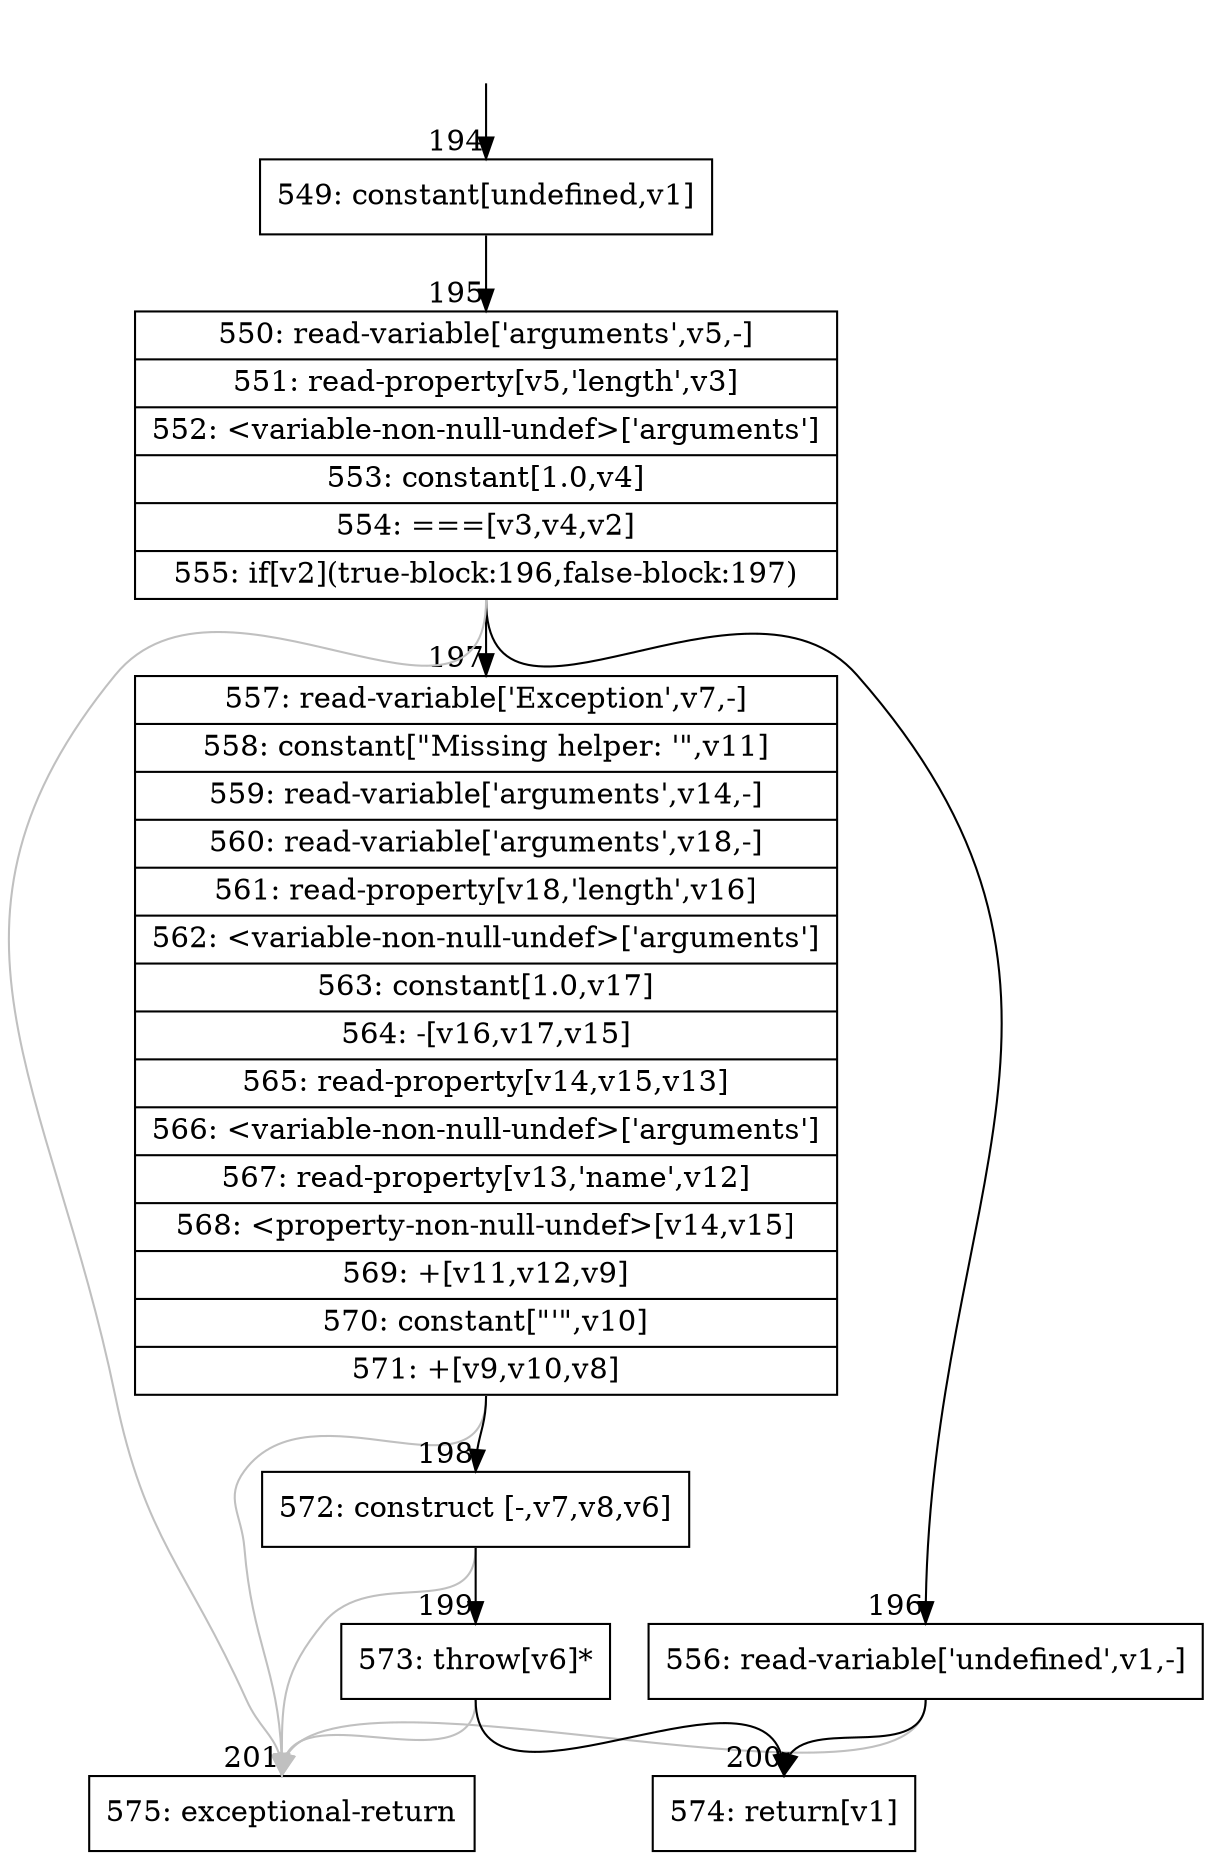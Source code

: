 digraph {
rankdir="TD"
BB_entry23[shape=none,label=""];
BB_entry23 -> BB194 [tailport=s, headport=n, headlabel="    194"]
BB194 [shape=record label="{549: constant[undefined,v1]}" ] 
BB194 -> BB195 [tailport=s, headport=n, headlabel="      195"]
BB195 [shape=record label="{550: read-variable['arguments',v5,-]|551: read-property[v5,'length',v3]|552: \<variable-non-null-undef\>['arguments']|553: constant[1.0,v4]|554: ===[v3,v4,v2]|555: if[v2](true-block:196,false-block:197)}" ] 
BB195 -> BB196 [tailport=s, headport=n, headlabel="      196"]
BB195 -> BB197 [tailport=s, headport=n, headlabel="      197"]
BB195 -> BB201 [tailport=s, headport=n, color=gray, headlabel="      201"]
BB196 [shape=record label="{556: read-variable['undefined',v1,-]}" ] 
BB196 -> BB200 [tailport=s, headport=n, headlabel="      200"]
BB196 -> BB201 [tailport=s, headport=n, color=gray]
BB197 [shape=record label="{557: read-variable['Exception',v7,-]|558: constant[\"Missing helper: '\",v11]|559: read-variable['arguments',v14,-]|560: read-variable['arguments',v18,-]|561: read-property[v18,'length',v16]|562: \<variable-non-null-undef\>['arguments']|563: constant[1.0,v17]|564: -[v16,v17,v15]|565: read-property[v14,v15,v13]|566: \<variable-non-null-undef\>['arguments']|567: read-property[v13,'name',v12]|568: \<property-non-null-undef\>[v14,v15]|569: +[v11,v12,v9]|570: constant[\"'\",v10]|571: +[v9,v10,v8]}" ] 
BB197 -> BB198 [tailport=s, headport=n, headlabel="      198"]
BB197 -> BB201 [tailport=s, headport=n, color=gray]
BB198 [shape=record label="{572: construct [-,v7,v8,v6]}" ] 
BB198 -> BB199 [tailport=s, headport=n, headlabel="      199"]
BB198 -> BB201 [tailport=s, headport=n, color=gray]
BB199 [shape=record label="{573: throw[v6]*}" ] 
BB199 -> BB200 [tailport=s, headport=n]
BB199 -> BB201 [tailport=s, headport=n, color=gray]
BB200 [shape=record label="{574: return[v1]}" ] 
BB201 [shape=record label="{575: exceptional-return}" ] 
//#$~ 252
}
